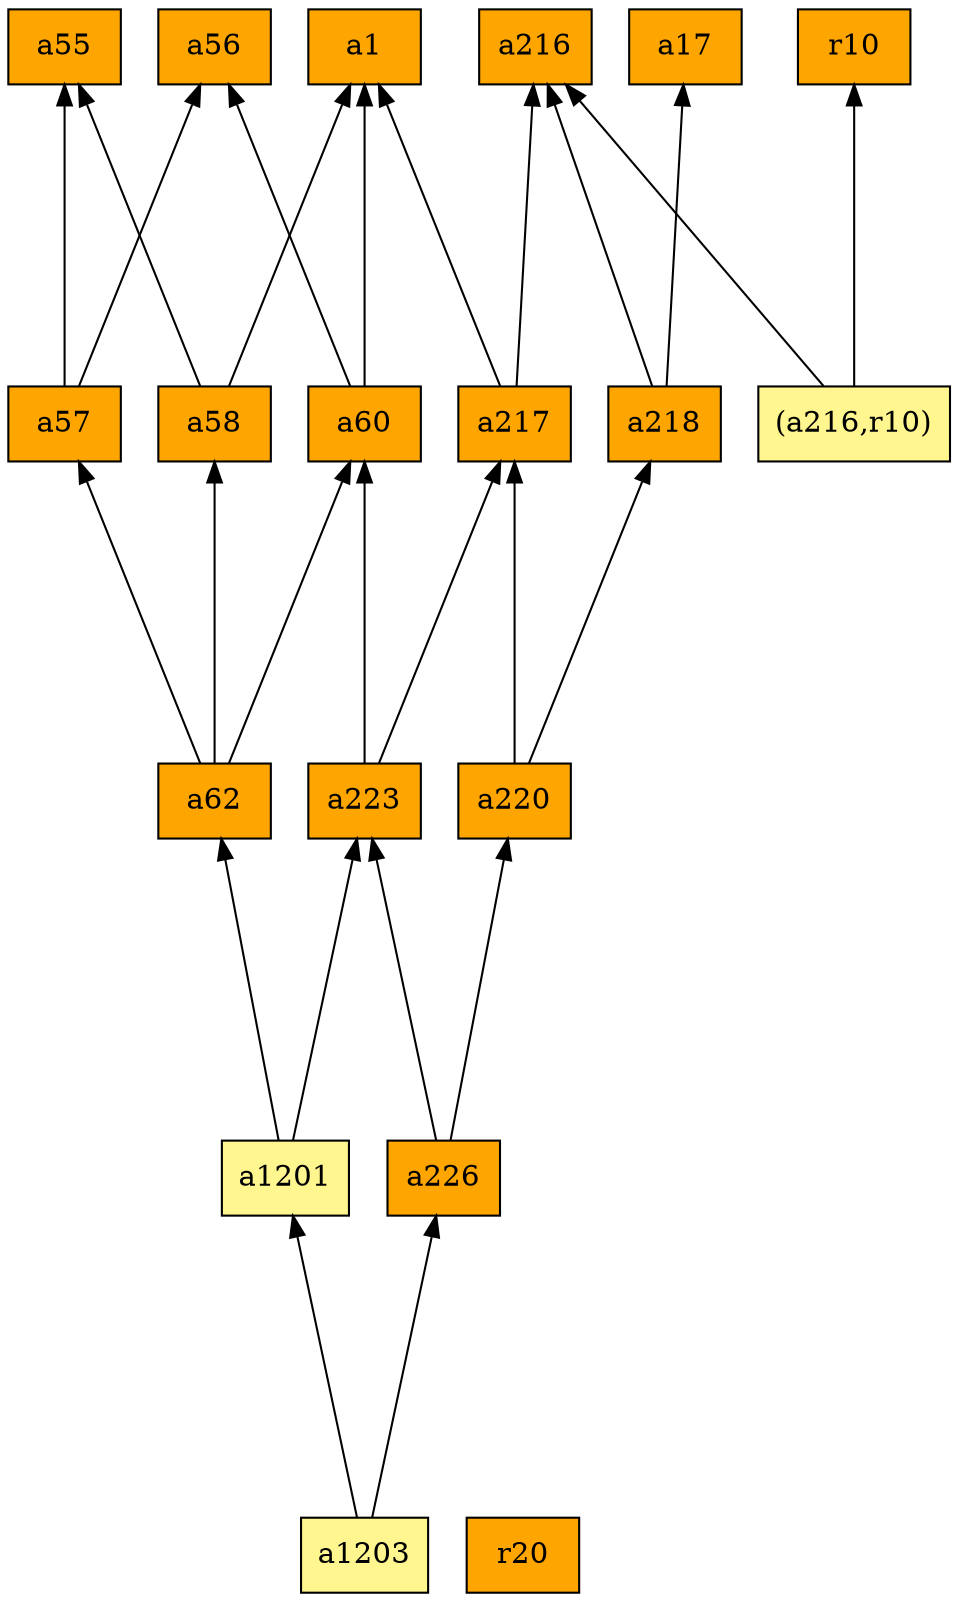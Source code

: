 digraph G {
rankdir=BT;ranksep="2.0";
"a58" [shape=record,fillcolor=orange,style=filled,label="{a58}"];
"a216" [shape=record,fillcolor=orange,style=filled,label="{a216}"];
"a1201" [shape=record,fillcolor=khaki1,style=filled,label="{a1201}"];
"a57" [shape=record,fillcolor=orange,style=filled,label="{a57}"];
"a56" [shape=record,fillcolor=orange,style=filled,label="{a56}"];
"a223" [shape=record,fillcolor=orange,style=filled,label="{a223}"];
"a226" [shape=record,fillcolor=orange,style=filled,label="{a226}"];
"a17" [shape=record,fillcolor=orange,style=filled,label="{a17}"];
"a62" [shape=record,fillcolor=orange,style=filled,label="{a62}"];
"a218" [shape=record,fillcolor=orange,style=filled,label="{a218}"];
"a220" [shape=record,fillcolor=orange,style=filled,label="{a220}"];
"a1" [shape=record,fillcolor=orange,style=filled,label="{a1}"];
"(a216,r10)" [shape=record,fillcolor=khaki1,style=filled,label="{(a216,r10)}"];
"a60" [shape=record,fillcolor=orange,style=filled,label="{a60}"];
"a55" [shape=record,fillcolor=orange,style=filled,label="{a55}"];
"a217" [shape=record,fillcolor=orange,style=filled,label="{a217}"];
"r20" [shape=record,fillcolor=orange,style=filled,label="{r20}"];
"a1203" [shape=record,fillcolor=khaki1,style=filled,label="{a1203}"];
"r10" [shape=record,fillcolor=orange,style=filled,label="{r10}"];
"a58" -> "a1"
"a58" -> "a55"
"a1201" -> "a62"
"a1201" -> "a223"
"a57" -> "a56"
"a57" -> "a55"
"a223" -> "a60"
"a223" -> "a217"
"a226" -> "a220"
"a226" -> "a223"
"a62" -> "a58"
"a62" -> "a60"
"a62" -> "a57"
"a218" -> "a216"
"a218" -> "a17"
"a220" -> "a217"
"a220" -> "a218"
"(a216,r10)" -> "a216"
"(a216,r10)" -> "r10"
"a60" -> "a1"
"a60" -> "a56"
"a217" -> "a1"
"a217" -> "a216"
"a1203" -> "a1201"
"a1203" -> "a226"
}